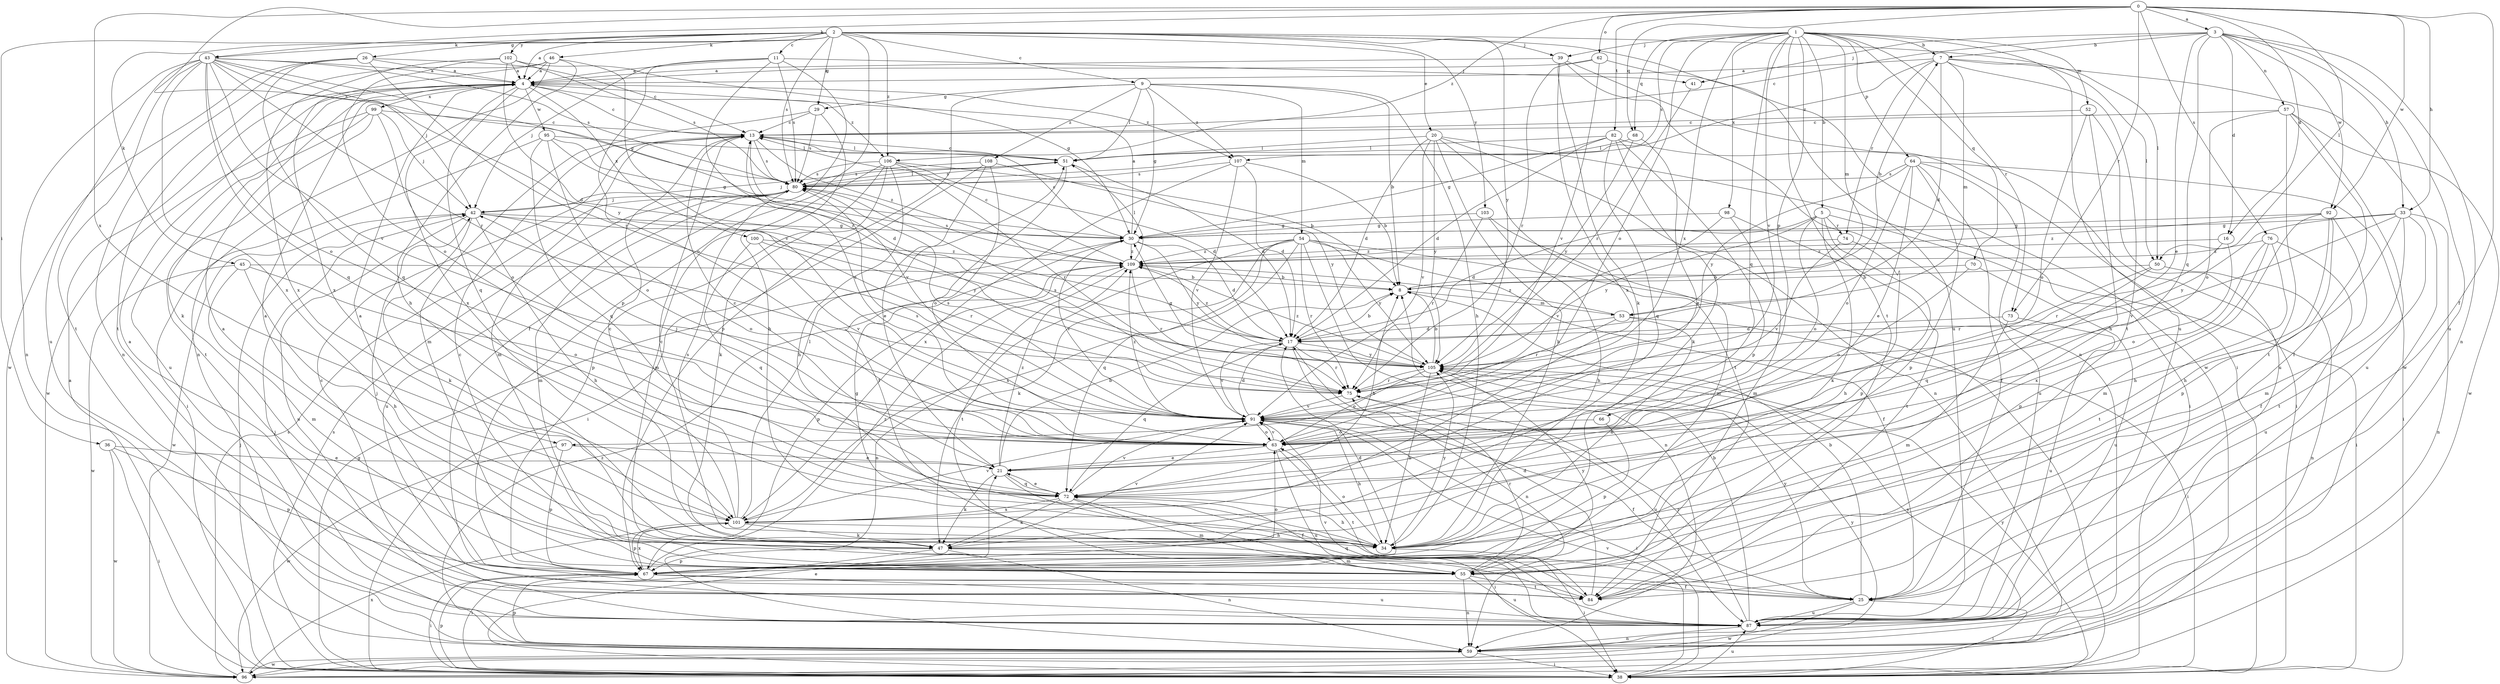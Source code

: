 strict digraph  {
0;
1;
2;
3;
4;
5;
7;
8;
9;
11;
13;
16;
17;
20;
21;
25;
26;
29;
30;
33;
34;
36;
38;
39;
41;
42;
43;
45;
46;
47;
50;
51;
52;
53;
54;
55;
57;
59;
62;
63;
64;
66;
67;
68;
70;
72;
73;
74;
75;
76;
80;
82;
84;
87;
91;
92;
95;
96;
97;
98;
99;
100;
101;
102;
103;
105;
106;
107;
108;
109;
0 -> 3  [label=a];
0 -> 16  [label=d];
0 -> 25  [label=f];
0 -> 33  [label=h];
0 -> 43  [label=k];
0 -> 50  [label=l];
0 -> 62  [label=o];
0 -> 68  [label=q];
0 -> 73  [label=r];
0 -> 76  [label=s];
0 -> 80  [label=s];
0 -> 82  [label=t];
0 -> 92  [label=w];
0 -> 97  [label=x];
0 -> 106  [label=z];
1 -> 5  [label=b];
1 -> 7  [label=b];
1 -> 39  [label=j];
1 -> 52  [label=m];
1 -> 53  [label=m];
1 -> 63  [label=o];
1 -> 64  [label=p];
1 -> 66  [label=p];
1 -> 68  [label=q];
1 -> 70  [label=q];
1 -> 72  [label=q];
1 -> 73  [label=r];
1 -> 80  [label=s];
1 -> 84  [label=t];
1 -> 87  [label=u];
1 -> 91  [label=v];
1 -> 97  [label=x];
1 -> 98  [label=x];
2 -> 4  [label=a];
2 -> 9  [label=c];
2 -> 11  [label=c];
2 -> 20  [label=e];
2 -> 26  [label=g];
2 -> 29  [label=g];
2 -> 36  [label=i];
2 -> 39  [label=j];
2 -> 43  [label=k];
2 -> 45  [label=k];
2 -> 46  [label=k];
2 -> 50  [label=l];
2 -> 67  [label=p];
2 -> 80  [label=s];
2 -> 87  [label=u];
2 -> 102  [label=y];
2 -> 103  [label=y];
2 -> 105  [label=y];
2 -> 106  [label=z];
3 -> 7  [label=b];
3 -> 13  [label=c];
3 -> 16  [label=d];
3 -> 21  [label=e];
3 -> 33  [label=h];
3 -> 41  [label=j];
3 -> 57  [label=n];
3 -> 59  [label=n];
3 -> 72  [label=q];
3 -> 87  [label=u];
3 -> 92  [label=w];
4 -> 13  [label=c];
4 -> 47  [label=k];
4 -> 72  [label=q];
4 -> 95  [label=w];
4 -> 99  [label=x];
4 -> 100  [label=x];
4 -> 101  [label=x];
4 -> 106  [label=z];
4 -> 107  [label=z];
5 -> 17  [label=d];
5 -> 38  [label=i];
5 -> 47  [label=k];
5 -> 63  [label=o];
5 -> 67  [label=p];
5 -> 74  [label=r];
5 -> 105  [label=y];
7 -> 4  [label=a];
7 -> 17  [label=d];
7 -> 50  [label=l];
7 -> 53  [label=m];
7 -> 74  [label=r];
7 -> 84  [label=t];
7 -> 96  [label=w];
7 -> 107  [label=z];
8 -> 7  [label=b];
8 -> 53  [label=m];
9 -> 8  [label=b];
9 -> 29  [label=g];
9 -> 30  [label=g];
9 -> 34  [label=h];
9 -> 51  [label=l];
9 -> 54  [label=m];
9 -> 67  [label=p];
9 -> 107  [label=z];
9 -> 108  [label=z];
11 -> 4  [label=a];
11 -> 25  [label=f];
11 -> 41  [label=j];
11 -> 42  [label=j];
11 -> 63  [label=o];
11 -> 75  [label=r];
11 -> 80  [label=s];
13 -> 51  [label=l];
13 -> 55  [label=m];
13 -> 80  [label=s];
13 -> 91  [label=v];
13 -> 109  [label=z];
16 -> 63  [label=o];
16 -> 75  [label=r];
16 -> 109  [label=z];
17 -> 8  [label=b];
17 -> 59  [label=n];
17 -> 72  [label=q];
17 -> 75  [label=r];
17 -> 91  [label=v];
17 -> 105  [label=y];
17 -> 109  [label=z];
20 -> 17  [label=d];
20 -> 34  [label=h];
20 -> 38  [label=i];
20 -> 51  [label=l];
20 -> 59  [label=n];
20 -> 84  [label=t];
20 -> 91  [label=v];
20 -> 105  [label=y];
21 -> 8  [label=b];
21 -> 13  [label=c];
21 -> 25  [label=f];
21 -> 47  [label=k];
21 -> 72  [label=q];
21 -> 109  [label=z];
25 -> 8  [label=b];
25 -> 38  [label=i];
25 -> 87  [label=u];
25 -> 96  [label=w];
25 -> 105  [label=y];
26 -> 4  [label=a];
26 -> 13  [label=c];
26 -> 59  [label=n];
26 -> 72  [label=q];
26 -> 75  [label=r];
26 -> 96  [label=w];
29 -> 13  [label=c];
29 -> 34  [label=h];
29 -> 55  [label=m];
29 -> 80  [label=s];
30 -> 4  [label=a];
30 -> 13  [label=c];
30 -> 17  [label=d];
30 -> 91  [label=v];
30 -> 105  [label=y];
30 -> 109  [label=z];
33 -> 30  [label=g];
33 -> 34  [label=h];
33 -> 55  [label=m];
33 -> 59  [label=n];
33 -> 84  [label=t];
33 -> 91  [label=v];
33 -> 105  [label=y];
34 -> 4  [label=a];
34 -> 13  [label=c];
34 -> 30  [label=g];
34 -> 38  [label=i];
34 -> 63  [label=o];
34 -> 105  [label=y];
36 -> 21  [label=e];
36 -> 38  [label=i];
36 -> 67  [label=p];
36 -> 96  [label=w];
38 -> 4  [label=a];
38 -> 21  [label=e];
38 -> 30  [label=g];
38 -> 42  [label=j];
38 -> 67  [label=p];
38 -> 80  [label=s];
38 -> 87  [label=u];
38 -> 91  [label=v];
38 -> 105  [label=y];
39 -> 4  [label=a];
39 -> 38  [label=i];
39 -> 47  [label=k];
39 -> 59  [label=n];
39 -> 101  [label=x];
41 -> 75  [label=r];
42 -> 30  [label=g];
42 -> 34  [label=h];
42 -> 47  [label=k];
42 -> 63  [label=o];
42 -> 87  [label=u];
42 -> 96  [label=w];
42 -> 105  [label=y];
43 -> 4  [label=a];
43 -> 30  [label=g];
43 -> 42  [label=j];
43 -> 59  [label=n];
43 -> 63  [label=o];
43 -> 72  [label=q];
43 -> 75  [label=r];
43 -> 80  [label=s];
43 -> 84  [label=t];
43 -> 87  [label=u];
43 -> 91  [label=v];
43 -> 101  [label=x];
43 -> 105  [label=y];
45 -> 8  [label=b];
45 -> 34  [label=h];
45 -> 55  [label=m];
45 -> 63  [label=o];
45 -> 96  [label=w];
46 -> 4  [label=a];
46 -> 34  [label=h];
46 -> 59  [label=n];
46 -> 84  [label=t];
46 -> 91  [label=v];
46 -> 101  [label=x];
47 -> 4  [label=a];
47 -> 38  [label=i];
47 -> 55  [label=m];
47 -> 59  [label=n];
47 -> 67  [label=p];
47 -> 91  [label=v];
50 -> 8  [label=b];
50 -> 59  [label=n];
50 -> 72  [label=q];
50 -> 75  [label=r];
51 -> 13  [label=c];
51 -> 17  [label=d];
51 -> 25  [label=f];
51 -> 42  [label=j];
51 -> 80  [label=s];
52 -> 13  [label=c];
52 -> 34  [label=h];
52 -> 63  [label=o];
52 -> 87  [label=u];
53 -> 17  [label=d];
53 -> 34  [label=h];
53 -> 38  [label=i];
53 -> 75  [label=r];
53 -> 109  [label=z];
54 -> 25  [label=f];
54 -> 38  [label=i];
54 -> 47  [label=k];
54 -> 59  [label=n];
54 -> 72  [label=q];
54 -> 75  [label=r];
54 -> 84  [label=t];
54 -> 101  [label=x];
54 -> 105  [label=y];
54 -> 109  [label=z];
55 -> 4  [label=a];
55 -> 13  [label=c];
55 -> 59  [label=n];
55 -> 75  [label=r];
55 -> 84  [label=t];
55 -> 87  [label=u];
55 -> 105  [label=y];
57 -> 13  [label=c];
57 -> 25  [label=f];
57 -> 63  [label=o];
57 -> 84  [label=t];
57 -> 87  [label=u];
57 -> 96  [label=w];
59 -> 38  [label=i];
59 -> 42  [label=j];
59 -> 67  [label=p];
59 -> 96  [label=w];
59 -> 105  [label=y];
59 -> 109  [label=z];
62 -> 4  [label=a];
62 -> 75  [label=r];
62 -> 91  [label=v];
62 -> 96  [label=w];
63 -> 21  [label=e];
63 -> 42  [label=j];
63 -> 80  [label=s];
63 -> 84  [label=t];
63 -> 87  [label=u];
63 -> 91  [label=v];
64 -> 21  [label=e];
64 -> 25  [label=f];
64 -> 38  [label=i];
64 -> 63  [label=o];
64 -> 67  [label=p];
64 -> 80  [label=s];
64 -> 87  [label=u];
64 -> 105  [label=y];
66 -> 63  [label=o];
66 -> 67  [label=p];
67 -> 17  [label=d];
67 -> 25  [label=f];
67 -> 38  [label=i];
67 -> 42  [label=j];
67 -> 63  [label=o];
67 -> 87  [label=u];
67 -> 101  [label=x];
67 -> 109  [label=z];
68 -> 21  [label=e];
68 -> 51  [label=l];
68 -> 105  [label=y];
70 -> 8  [label=b];
70 -> 63  [label=o];
70 -> 87  [label=u];
72 -> 8  [label=b];
72 -> 21  [label=e];
72 -> 34  [label=h];
72 -> 38  [label=i];
72 -> 47  [label=k];
72 -> 55  [label=m];
72 -> 91  [label=v];
72 -> 101  [label=x];
73 -> 17  [label=d];
73 -> 55  [label=m];
73 -> 87  [label=u];
74 -> 34  [label=h];
74 -> 91  [label=v];
74 -> 109  [label=z];
75 -> 80  [label=s];
75 -> 87  [label=u];
75 -> 91  [label=v];
76 -> 67  [label=p];
76 -> 84  [label=t];
76 -> 87  [label=u];
76 -> 101  [label=x];
76 -> 109  [label=z];
80 -> 42  [label=j];
80 -> 51  [label=l];
80 -> 55  [label=m];
80 -> 87  [label=u];
82 -> 17  [label=d];
82 -> 30  [label=g];
82 -> 38  [label=i];
82 -> 47  [label=k];
82 -> 51  [label=l];
82 -> 67  [label=p];
82 -> 72  [label=q];
84 -> 4  [label=a];
84 -> 17  [label=d];
84 -> 72  [label=q];
87 -> 8  [label=b];
87 -> 13  [label=c];
87 -> 59  [label=n];
87 -> 75  [label=r];
87 -> 91  [label=v];
91 -> 13  [label=c];
91 -> 17  [label=d];
91 -> 25  [label=f];
91 -> 34  [label=h];
91 -> 38  [label=i];
91 -> 63  [label=o];
91 -> 80  [label=s];
91 -> 109  [label=z];
92 -> 25  [label=f];
92 -> 30  [label=g];
92 -> 34  [label=h];
92 -> 55  [label=m];
92 -> 67  [label=p];
92 -> 109  [label=z];
95 -> 17  [label=d];
95 -> 30  [label=g];
95 -> 38  [label=i];
95 -> 51  [label=l];
95 -> 63  [label=o];
95 -> 72  [label=q];
96 -> 80  [label=s];
96 -> 101  [label=x];
96 -> 105  [label=y];
97 -> 21  [label=e];
97 -> 67  [label=p];
97 -> 96  [label=w];
98 -> 30  [label=g];
98 -> 55  [label=m];
98 -> 84  [label=t];
98 -> 91  [label=v];
99 -> 13  [label=c];
99 -> 42  [label=j];
99 -> 63  [label=o];
99 -> 84  [label=t];
99 -> 87  [label=u];
99 -> 96  [label=w];
100 -> 72  [label=q];
100 -> 75  [label=r];
100 -> 91  [label=v];
100 -> 109  [label=z];
101 -> 13  [label=c];
101 -> 34  [label=h];
101 -> 47  [label=k];
101 -> 51  [label=l];
101 -> 67  [label=p];
101 -> 80  [label=s];
101 -> 91  [label=v];
102 -> 4  [label=a];
102 -> 17  [label=d];
102 -> 30  [label=g];
102 -> 63  [label=o];
102 -> 80  [label=s];
102 -> 101  [label=x];
103 -> 30  [label=g];
103 -> 34  [label=h];
103 -> 55  [label=m];
103 -> 75  [label=r];
105 -> 8  [label=b];
105 -> 30  [label=g];
105 -> 34  [label=h];
105 -> 63  [label=o];
105 -> 75  [label=r];
105 -> 109  [label=z];
106 -> 8  [label=b];
106 -> 17  [label=d];
106 -> 34  [label=h];
106 -> 47  [label=k];
106 -> 55  [label=m];
106 -> 67  [label=p];
106 -> 75  [label=r];
106 -> 80  [label=s];
107 -> 8  [label=b];
107 -> 17  [label=d];
107 -> 80  [label=s];
107 -> 91  [label=v];
107 -> 101  [label=x];
108 -> 21  [label=e];
108 -> 38  [label=i];
108 -> 63  [label=o];
108 -> 80  [label=s];
108 -> 105  [label=y];
109 -> 8  [label=b];
109 -> 13  [label=c];
109 -> 51  [label=l];
109 -> 59  [label=n];
109 -> 67  [label=p];
109 -> 75  [label=r];
109 -> 80  [label=s];
}
